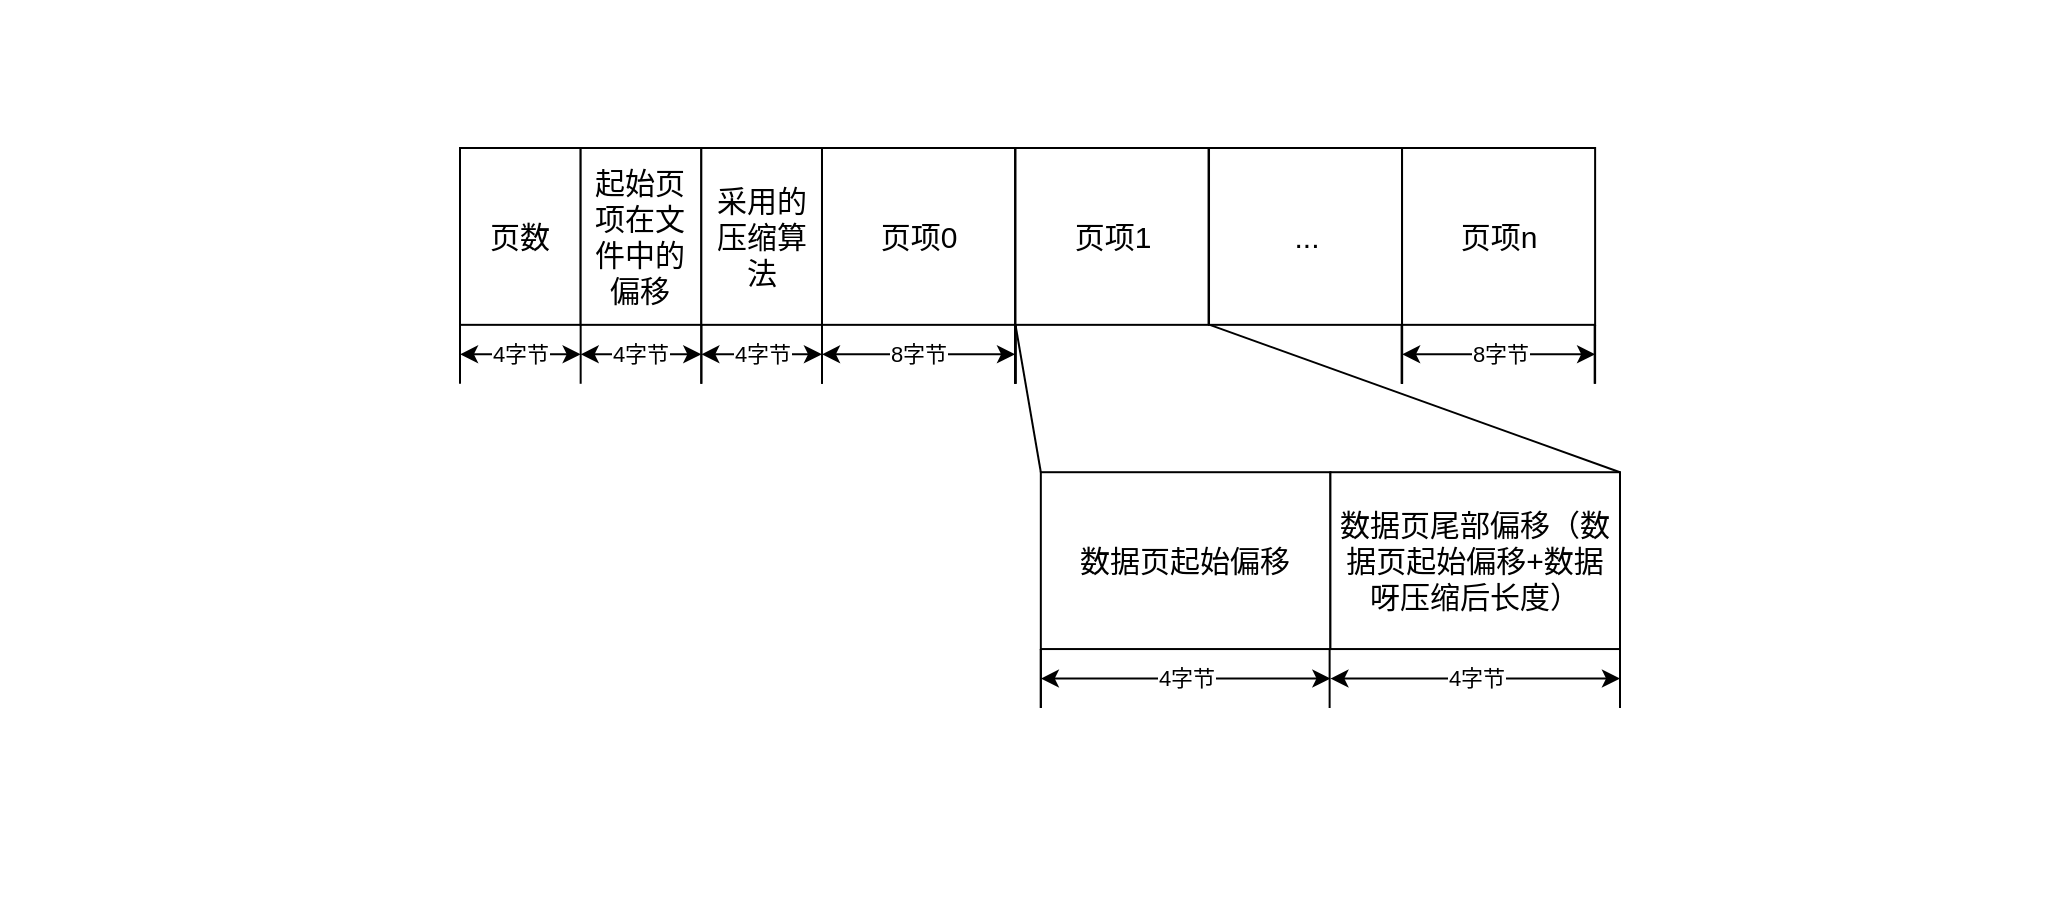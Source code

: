 <mxfile version="21.3.7" type="github">
  <diagram name="第 1 页" id="nfiXFMV_YMhWEJN2q5FG">
    <mxGraphModel dx="1221" dy="743" grid="1" gridSize="10" guides="1" tooltips="1" connect="1" arrows="1" fold="1" page="1" pageScale="1" pageWidth="1169" pageHeight="827" math="0" shadow="0">
      <root>
        <mxCell id="0" />
        <mxCell id="1" parent="0" />
        <mxCell id="TfoV2jDuRuiwFCGDbOMF-1" value="" style="rounded=0;whiteSpace=wrap;html=1;fillColor=none;strokeColor=none;" vertex="1" parent="1">
          <mxGeometry x="40" y="60" width="1030" height="460" as="geometry" />
        </mxCell>
        <mxCell id="TfoV2jDuRuiwFCGDbOMF-2" value="" style="group" vertex="1" connectable="0" parent="1">
          <mxGeometry x="270" y="134" width="580" height="280" as="geometry" />
        </mxCell>
        <mxCell id="bfVwlvq-vdz3hnraVoUI-57" value="&lt;font style=&quot;font-size: 15px;&quot;&gt;页数&lt;/font&gt;" style="rounded=0;whiteSpace=wrap;html=1;" parent="TfoV2jDuRuiwFCGDbOMF-2" vertex="1">
          <mxGeometry width="60.33" height="88.421" as="geometry" />
        </mxCell>
        <mxCell id="bfVwlvq-vdz3hnraVoUI-58" value="" style="endArrow=none;html=1;rounded=0;" parent="TfoV2jDuRuiwFCGDbOMF-2" edge="1">
          <mxGeometry width="50" height="50" relative="1" as="geometry">
            <mxPoint y="117.895" as="sourcePoint" />
            <mxPoint y="88.421" as="targetPoint" />
          </mxGeometry>
        </mxCell>
        <mxCell id="bfVwlvq-vdz3hnraVoUI-59" value="4字节" style="endArrow=classic;startArrow=classic;html=1;rounded=0;" parent="TfoV2jDuRuiwFCGDbOMF-2" edge="1">
          <mxGeometry width="50" height="50" relative="1" as="geometry">
            <mxPoint y="103.158" as="sourcePoint" />
            <mxPoint x="60.33" y="103.158" as="targetPoint" />
          </mxGeometry>
        </mxCell>
        <mxCell id="bfVwlvq-vdz3hnraVoUI-60" value="" style="endArrow=none;html=1;rounded=0;" parent="TfoV2jDuRuiwFCGDbOMF-2" edge="1">
          <mxGeometry width="50" height="50" relative="1" as="geometry">
            <mxPoint x="180.99" y="117.895" as="sourcePoint" />
            <mxPoint x="180.99" y="88.421" as="targetPoint" />
          </mxGeometry>
        </mxCell>
        <mxCell id="bfVwlvq-vdz3hnraVoUI-61" value="&lt;font style=&quot;font-size: 15px;&quot;&gt;页项0&lt;/font&gt;" style="rounded=0;whiteSpace=wrap;html=1;" parent="TfoV2jDuRuiwFCGDbOMF-2" vertex="1">
          <mxGeometry x="180.99" width="96.528" height="88.421" as="geometry" />
        </mxCell>
        <mxCell id="bfVwlvq-vdz3hnraVoUI-62" value="" style="endArrow=none;html=1;rounded=0;" parent="TfoV2jDuRuiwFCGDbOMF-2" edge="1">
          <mxGeometry width="50" height="50" relative="1" as="geometry">
            <mxPoint x="180.99" y="117.895" as="sourcePoint" />
            <mxPoint x="180.99" y="88.421" as="targetPoint" />
          </mxGeometry>
        </mxCell>
        <mxCell id="bfVwlvq-vdz3hnraVoUI-63" value="8字节" style="endArrow=classic;startArrow=classic;html=1;rounded=0;" parent="TfoV2jDuRuiwFCGDbOMF-2" edge="1">
          <mxGeometry width="50" height="50" relative="1" as="geometry">
            <mxPoint x="180.99" y="103.158" as="sourcePoint" />
            <mxPoint x="277.518" y="103.158" as="targetPoint" />
          </mxGeometry>
        </mxCell>
        <mxCell id="bfVwlvq-vdz3hnraVoUI-64" value="&lt;font style=&quot;font-size: 15px;&quot;&gt;...&lt;/font&gt;" style="rounded=0;whiteSpace=wrap;html=1;" parent="TfoV2jDuRuiwFCGDbOMF-2" vertex="1">
          <mxGeometry x="374.504" width="96.528" height="88.421" as="geometry" />
        </mxCell>
        <mxCell id="bfVwlvq-vdz3hnraVoUI-65" value="" style="endArrow=none;html=1;rounded=0;" parent="TfoV2jDuRuiwFCGDbOMF-2" edge="1">
          <mxGeometry width="50" height="50" relative="1" as="geometry">
            <mxPoint x="471.032" y="117.895" as="sourcePoint" />
            <mxPoint x="471.032" y="88.421" as="targetPoint" />
          </mxGeometry>
        </mxCell>
        <mxCell id="bfVwlvq-vdz3hnraVoUI-66" value="" style="endArrow=none;html=1;rounded=0;" parent="TfoV2jDuRuiwFCGDbOMF-2" edge="1">
          <mxGeometry width="50" height="50" relative="1" as="geometry">
            <mxPoint x="470.803" y="117.895" as="sourcePoint" />
            <mxPoint x="470.803" y="88.421" as="targetPoint" />
          </mxGeometry>
        </mxCell>
        <mxCell id="bfVwlvq-vdz3hnraVoUI-67" value="" style="endArrow=none;html=1;rounded=0;" parent="TfoV2jDuRuiwFCGDbOMF-2" edge="1">
          <mxGeometry width="50" height="50" relative="1" as="geometry">
            <mxPoint x="471.032" y="117.895" as="sourcePoint" />
            <mxPoint x="471.032" y="88.421" as="targetPoint" />
          </mxGeometry>
        </mxCell>
        <mxCell id="bfVwlvq-vdz3hnraVoUI-68" value="&lt;font style=&quot;font-size: 15px;&quot;&gt;页项n&lt;/font&gt;" style="rounded=0;whiteSpace=wrap;html=1;" parent="TfoV2jDuRuiwFCGDbOMF-2" vertex="1">
          <mxGeometry x="471.032" width="96.528" height="88.421" as="geometry" />
        </mxCell>
        <mxCell id="bfVwlvq-vdz3hnraVoUI-69" value="" style="endArrow=none;html=1;rounded=0;" parent="TfoV2jDuRuiwFCGDbOMF-2" edge="1">
          <mxGeometry width="50" height="50" relative="1" as="geometry">
            <mxPoint x="471.032" y="117.895" as="sourcePoint" />
            <mxPoint x="471.032" y="88.421" as="targetPoint" />
          </mxGeometry>
        </mxCell>
        <mxCell id="bfVwlvq-vdz3hnraVoUI-70" value="" style="endArrow=none;html=1;rounded=0;" parent="TfoV2jDuRuiwFCGDbOMF-2" edge="1">
          <mxGeometry width="50" height="50" relative="1" as="geometry">
            <mxPoint x="567.56" y="117.895" as="sourcePoint" />
            <mxPoint x="567.56" y="88.421" as="targetPoint" />
          </mxGeometry>
        </mxCell>
        <mxCell id="bfVwlvq-vdz3hnraVoUI-71" value="8字节" style="endArrow=classic;startArrow=classic;html=1;rounded=0;" parent="TfoV2jDuRuiwFCGDbOMF-2" edge="1">
          <mxGeometry width="50" height="50" relative="1" as="geometry">
            <mxPoint x="471.032" y="103.158" as="sourcePoint" />
            <mxPoint x="567.56" y="103.158" as="targetPoint" />
          </mxGeometry>
        </mxCell>
        <mxCell id="bfVwlvq-vdz3hnraVoUI-72" value="" style="endArrow=none;html=1;rounded=0;" parent="TfoV2jDuRuiwFCGDbOMF-2" edge="1">
          <mxGeometry width="50" height="50" relative="1" as="geometry">
            <mxPoint x="567.331" y="117.895" as="sourcePoint" />
            <mxPoint x="567.331" y="88.421" as="targetPoint" />
          </mxGeometry>
        </mxCell>
        <mxCell id="bfVwlvq-vdz3hnraVoUI-73" value="" style="endArrow=none;html=1;rounded=0;" parent="TfoV2jDuRuiwFCGDbOMF-2" edge="1">
          <mxGeometry width="50" height="50" relative="1" as="geometry">
            <mxPoint x="277.747" y="117.895" as="sourcePoint" />
            <mxPoint x="277.747" y="88.421" as="targetPoint" />
          </mxGeometry>
        </mxCell>
        <mxCell id="bfVwlvq-vdz3hnraVoUI-74" value="" style="endArrow=none;html=1;rounded=0;" parent="TfoV2jDuRuiwFCGDbOMF-2" edge="1">
          <mxGeometry width="50" height="50" relative="1" as="geometry">
            <mxPoint x="277.518" y="117.895" as="sourcePoint" />
            <mxPoint x="277.518" y="88.421" as="targetPoint" />
          </mxGeometry>
        </mxCell>
        <mxCell id="bfVwlvq-vdz3hnraVoUI-75" value="" style="endArrow=none;html=1;rounded=0;" parent="TfoV2jDuRuiwFCGDbOMF-2" edge="1">
          <mxGeometry width="50" height="50" relative="1" as="geometry">
            <mxPoint x="277.747" y="117.895" as="sourcePoint" />
            <mxPoint x="277.747" y="88.421" as="targetPoint" />
          </mxGeometry>
        </mxCell>
        <mxCell id="bfVwlvq-vdz3hnraVoUI-76" value="&lt;font style=&quot;font-size: 15px;&quot;&gt;页项1&lt;/font&gt;" style="rounded=0;whiteSpace=wrap;html=1;" parent="TfoV2jDuRuiwFCGDbOMF-2" vertex="1">
          <mxGeometry x="277.747" width="96.528" height="88.421" as="geometry" />
        </mxCell>
        <mxCell id="bfVwlvq-vdz3hnraVoUI-77" value="" style="endArrow=none;html=1;rounded=0;" parent="TfoV2jDuRuiwFCGDbOMF-2" edge="1">
          <mxGeometry width="50" height="50" relative="1" as="geometry">
            <mxPoint x="277.747" y="117.895" as="sourcePoint" />
            <mxPoint x="277.747" y="88.421" as="targetPoint" />
          </mxGeometry>
        </mxCell>
        <mxCell id="bfVwlvq-vdz3hnraVoUI-78" value="" style="endArrow=none;html=1;rounded=0;entryX=0;entryY=1;entryDx=0;entryDy=0;exitX=0;exitY=0;exitDx=0;exitDy=0;" parent="TfoV2jDuRuiwFCGDbOMF-2" source="bfVwlvq-vdz3hnraVoUI-79" target="bfVwlvq-vdz3hnraVoUI-76" edge="1">
          <mxGeometry width="50" height="50" relative="1" as="geometry">
            <mxPoint x="133.558" y="250.526" as="sourcePoint" />
            <mxPoint x="290.416" y="88.421" as="targetPoint" />
          </mxGeometry>
        </mxCell>
        <mxCell id="bfVwlvq-vdz3hnraVoUI-79" value="&lt;font style=&quot;font-size: 15px;&quot;&gt;数据页起始偏移&lt;/font&gt;" style="rounded=0;whiteSpace=wrap;html=1;" parent="TfoV2jDuRuiwFCGDbOMF-2" vertex="1">
          <mxGeometry x="290.416" y="162.105" width="144.792" height="88.421" as="geometry" />
        </mxCell>
        <mxCell id="bfVwlvq-vdz3hnraVoUI-80" value="&lt;font style=&quot;font-size: 15px;&quot;&gt;数据页尾部偏移（数据页起始偏移+数据呀压缩后长度）&lt;/font&gt;" style="rounded=0;whiteSpace=wrap;html=1;" parent="TfoV2jDuRuiwFCGDbOMF-2" vertex="1">
          <mxGeometry x="435.208" y="162.105" width="144.792" height="88.421" as="geometry" />
        </mxCell>
        <mxCell id="bfVwlvq-vdz3hnraVoUI-81" value="&lt;font style=&quot;font-size: 15px;&quot;&gt;起始页项在文件中的偏移&lt;/font&gt;" style="rounded=0;whiteSpace=wrap;html=1;" parent="TfoV2jDuRuiwFCGDbOMF-2" vertex="1">
          <mxGeometry x="60.33" width="60.33" height="88.421" as="geometry" />
        </mxCell>
        <mxCell id="bfVwlvq-vdz3hnraVoUI-82" value="" style="endArrow=none;html=1;rounded=0;" parent="TfoV2jDuRuiwFCGDbOMF-2" edge="1">
          <mxGeometry width="50" height="50" relative="1" as="geometry">
            <mxPoint x="60.33" y="117.895" as="sourcePoint" />
            <mxPoint x="60.33" y="88.421" as="targetPoint" />
          </mxGeometry>
        </mxCell>
        <mxCell id="bfVwlvq-vdz3hnraVoUI-83" value="4字节" style="endArrow=classic;startArrow=classic;html=1;rounded=0;" parent="TfoV2jDuRuiwFCGDbOMF-2" edge="1">
          <mxGeometry width="50" height="50" relative="1" as="geometry">
            <mxPoint x="60.33" y="103.158" as="sourcePoint" />
            <mxPoint x="120.66" y="103.158" as="targetPoint" />
          </mxGeometry>
        </mxCell>
        <mxCell id="bfVwlvq-vdz3hnraVoUI-84" value="" style="endArrow=none;html=1;rounded=0;" parent="TfoV2jDuRuiwFCGDbOMF-2" edge="1">
          <mxGeometry width="50" height="50" relative="1" as="geometry">
            <mxPoint x="120.66" y="117.895" as="sourcePoint" />
            <mxPoint x="120.66" y="88.421" as="targetPoint" />
          </mxGeometry>
        </mxCell>
        <mxCell id="bfVwlvq-vdz3hnraVoUI-85" value="&lt;font style=&quot;font-size: 15px;&quot;&gt;采用的压缩算法&lt;/font&gt;" style="rounded=0;whiteSpace=wrap;html=1;" parent="TfoV2jDuRuiwFCGDbOMF-2" vertex="1">
          <mxGeometry x="120.66" width="60.33" height="88.421" as="geometry" />
        </mxCell>
        <mxCell id="bfVwlvq-vdz3hnraVoUI-86" value="" style="endArrow=none;html=1;rounded=0;" parent="TfoV2jDuRuiwFCGDbOMF-2" edge="1">
          <mxGeometry width="50" height="50" relative="1" as="geometry">
            <mxPoint x="120.66" y="117.895" as="sourcePoint" />
            <mxPoint x="120.66" y="88.421" as="targetPoint" />
          </mxGeometry>
        </mxCell>
        <mxCell id="bfVwlvq-vdz3hnraVoUI-87" value="4字节" style="endArrow=classic;startArrow=classic;html=1;rounded=0;" parent="TfoV2jDuRuiwFCGDbOMF-2" edge="1">
          <mxGeometry width="50" height="50" relative="1" as="geometry">
            <mxPoint x="120.66" y="103.158" as="sourcePoint" />
            <mxPoint x="180.99" y="103.158" as="targetPoint" />
          </mxGeometry>
        </mxCell>
        <mxCell id="bfVwlvq-vdz3hnraVoUI-88" value="" style="endArrow=none;html=1;rounded=0;exitX=1;exitY=0;exitDx=0;exitDy=0;" parent="TfoV2jDuRuiwFCGDbOMF-2" source="bfVwlvq-vdz3hnraVoUI-80" edge="1">
          <mxGeometry width="50" height="50" relative="1" as="geometry">
            <mxPoint x="326.843" y="191.579" as="sourcePoint" />
            <mxPoint x="374.878" y="88.421" as="targetPoint" />
          </mxGeometry>
        </mxCell>
        <mxCell id="bfVwlvq-vdz3hnraVoUI-89" value="" style="endArrow=none;html=1;rounded=0;" parent="TfoV2jDuRuiwFCGDbOMF-2" edge="1">
          <mxGeometry width="50" height="50" relative="1" as="geometry">
            <mxPoint x="290.416" y="280.0" as="sourcePoint" />
            <mxPoint x="290.416" y="250.526" as="targetPoint" />
          </mxGeometry>
        </mxCell>
        <mxCell id="bfVwlvq-vdz3hnraVoUI-90" value="" style="endArrow=none;html=1;rounded=0;" parent="TfoV2jDuRuiwFCGDbOMF-2" edge="1">
          <mxGeometry width="50" height="50" relative="1" as="geometry">
            <mxPoint x="290.416" y="280.0" as="sourcePoint" />
            <mxPoint x="290.416" y="250.526" as="targetPoint" />
          </mxGeometry>
        </mxCell>
        <mxCell id="bfVwlvq-vdz3hnraVoUI-91" value="4字节" style="endArrow=classic;startArrow=classic;html=1;rounded=0;" parent="TfoV2jDuRuiwFCGDbOMF-2" edge="1">
          <mxGeometry width="50" height="50" relative="1" as="geometry">
            <mxPoint x="290.416" y="265.263" as="sourcePoint" />
            <mxPoint x="435.208" y="265.263" as="targetPoint" />
          </mxGeometry>
        </mxCell>
        <mxCell id="bfVwlvq-vdz3hnraVoUI-92" value="" style="endArrow=none;html=1;rounded=0;" parent="TfoV2jDuRuiwFCGDbOMF-2" edge="1">
          <mxGeometry width="50" height="50" relative="1" as="geometry">
            <mxPoint x="580" y="280.0" as="sourcePoint" />
            <mxPoint x="580" y="250.526" as="targetPoint" />
          </mxGeometry>
        </mxCell>
        <mxCell id="bfVwlvq-vdz3hnraVoUI-93" value="" style="endArrow=none;html=1;rounded=0;" parent="TfoV2jDuRuiwFCGDbOMF-2" edge="1">
          <mxGeometry width="50" height="50" relative="1" as="geometry">
            <mxPoint x="434.81" y="280.0" as="sourcePoint" />
            <mxPoint x="434.81" y="250.526" as="targetPoint" />
          </mxGeometry>
        </mxCell>
        <mxCell id="bfVwlvq-vdz3hnraVoUI-94" value="4字节" style="endArrow=classic;startArrow=classic;html=1;rounded=0;" parent="TfoV2jDuRuiwFCGDbOMF-2" edge="1">
          <mxGeometry width="50" height="50" relative="1" as="geometry">
            <mxPoint x="435.208" y="265.263" as="sourcePoint" />
            <mxPoint x="580" y="265.263" as="targetPoint" />
          </mxGeometry>
        </mxCell>
      </root>
    </mxGraphModel>
  </diagram>
</mxfile>
